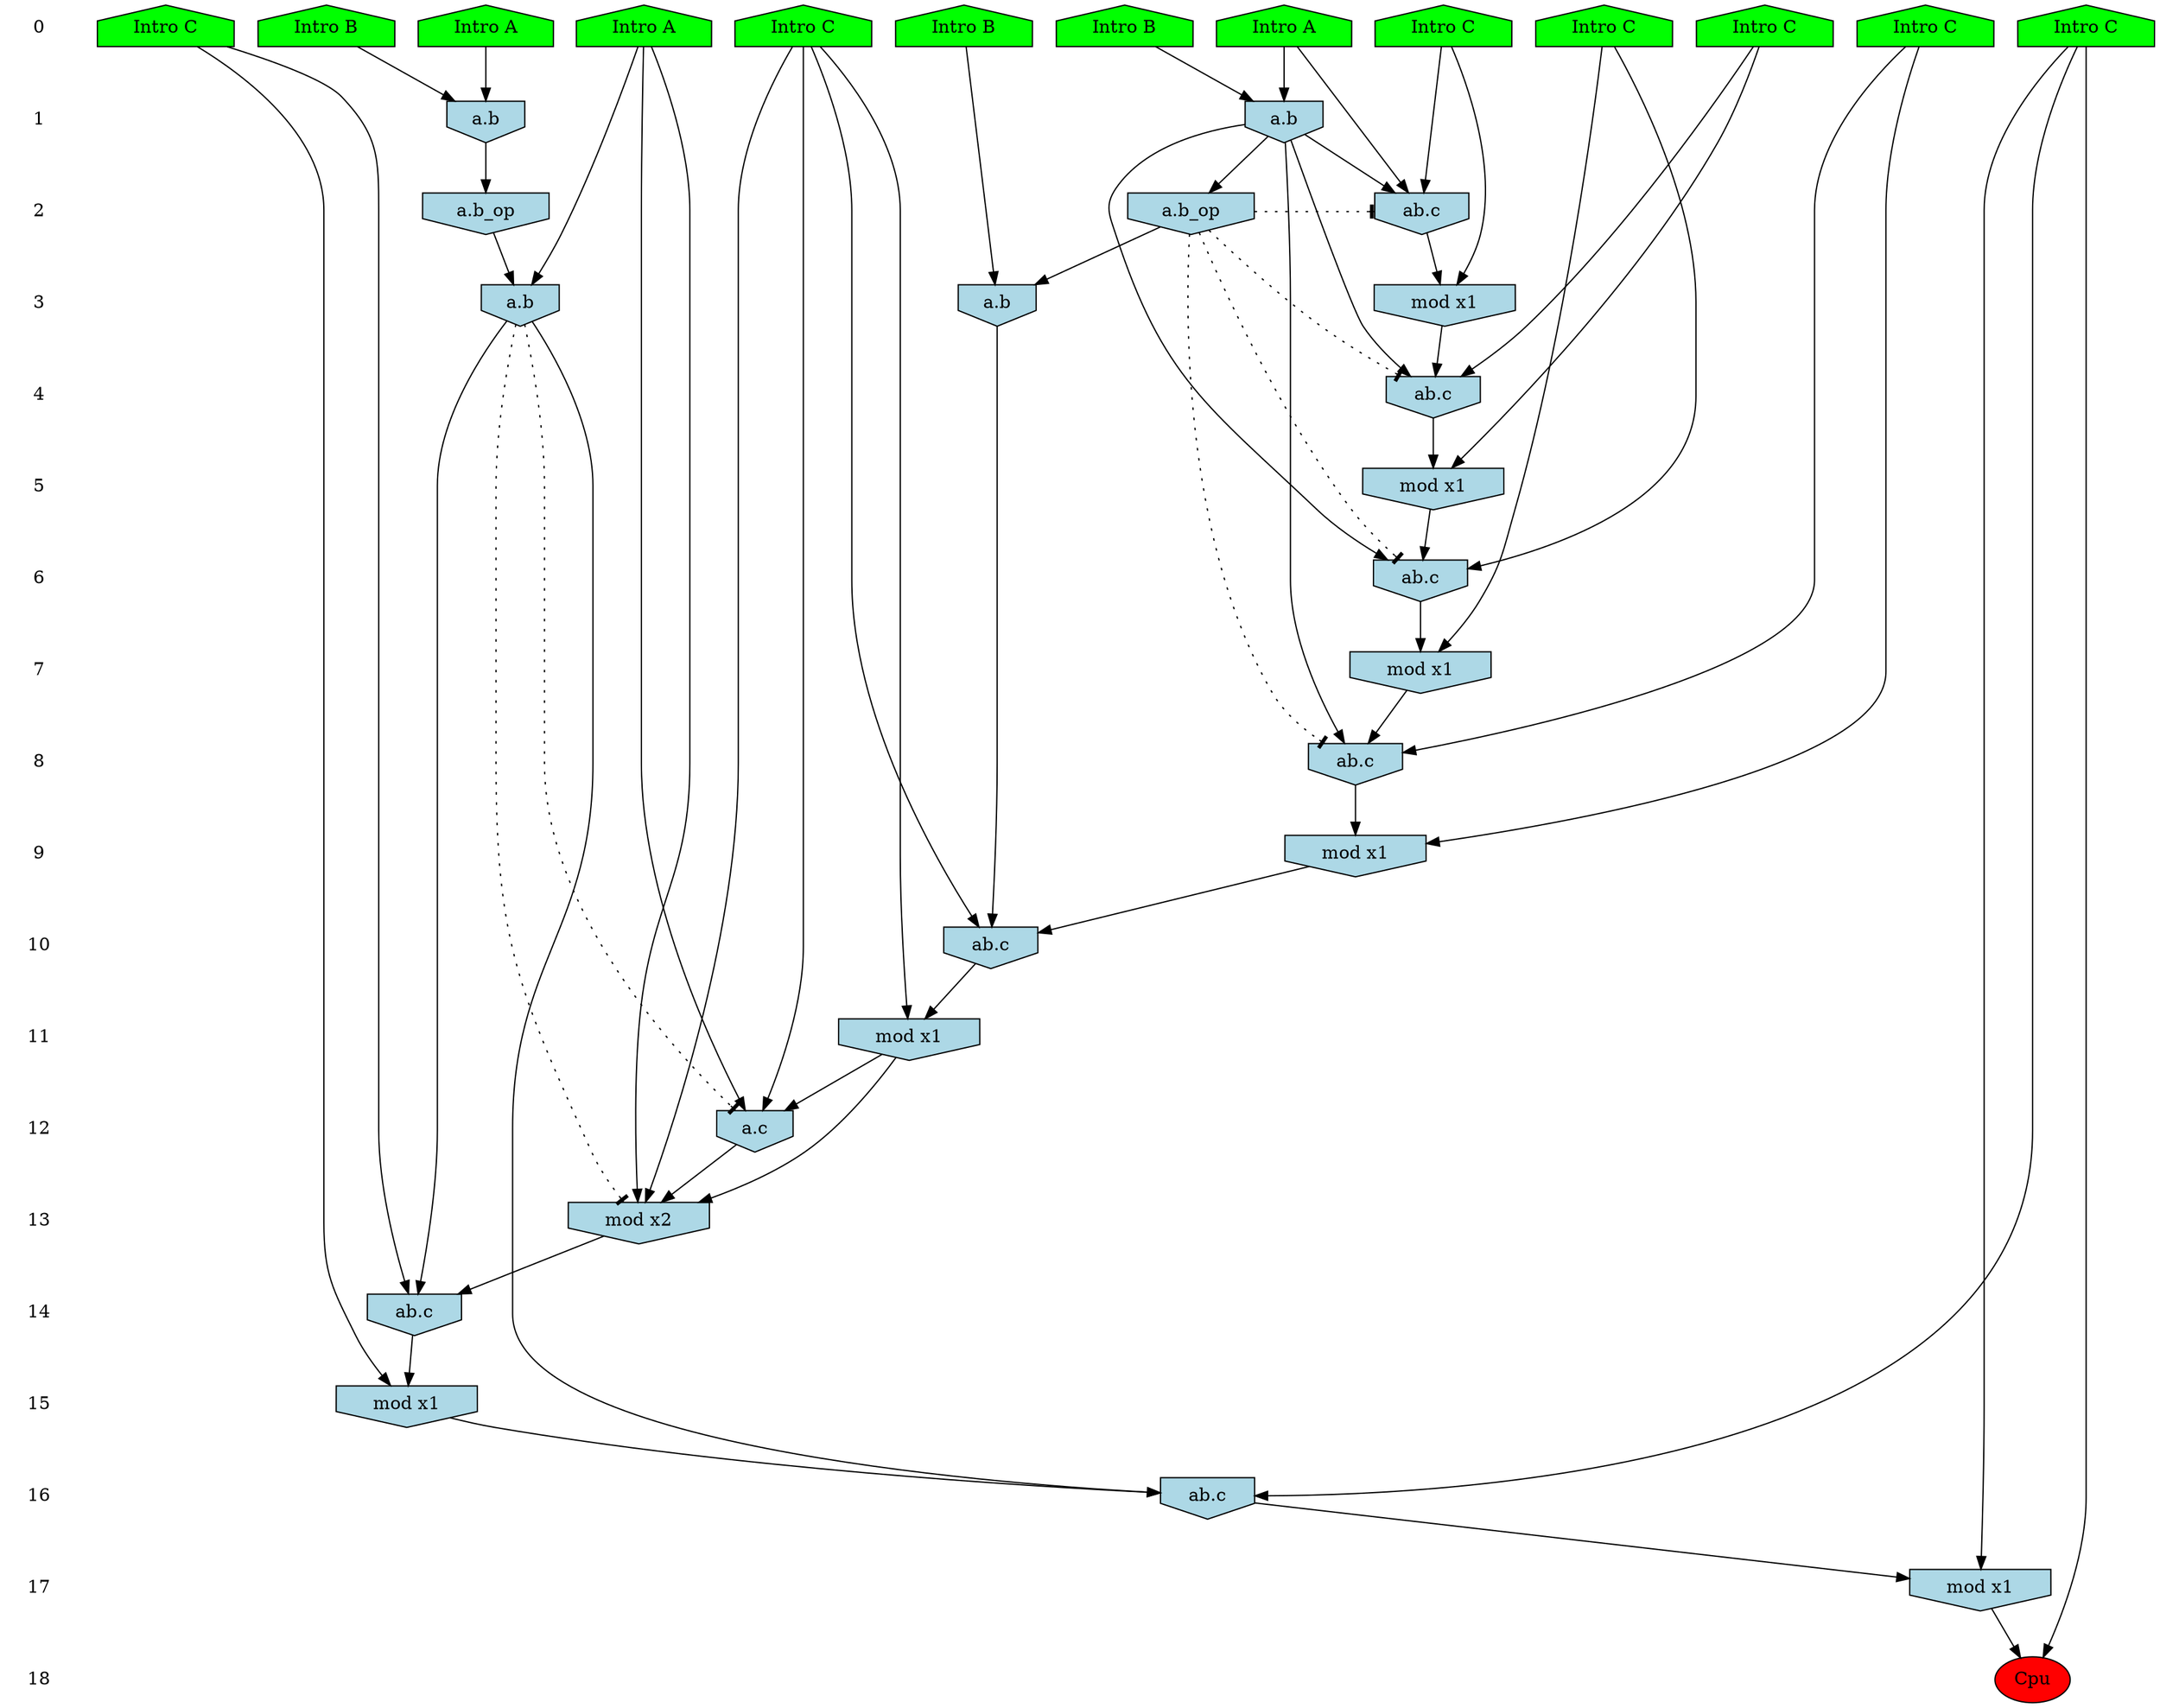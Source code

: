 /* Compression of 1 causal flows obtained in average at 1.936645E+01 t.u */
/* Compressed causal flows were: [3545] */
digraph G{
 ranksep=.5 ; 
{ rank = same ; "0" [shape=plaintext] ; node_1 [label ="Intro A", shape=house, style=filled, fillcolor=green] ;
node_2 [label ="Intro A", shape=house, style=filled, fillcolor=green] ;
node_3 [label ="Intro B", shape=house, style=filled, fillcolor=green] ;
node_4 [label ="Intro B", shape=house, style=filled, fillcolor=green] ;
node_5 [label ="Intro B", shape=house, style=filled, fillcolor=green] ;
node_6 [label ="Intro A", shape=house, style=filled, fillcolor=green] ;
node_7 [label ="Intro C", shape=house, style=filled, fillcolor=green] ;
node_8 [label ="Intro C", shape=house, style=filled, fillcolor=green] ;
node_9 [label ="Intro C", shape=house, style=filled, fillcolor=green] ;
node_10 [label ="Intro C", shape=house, style=filled, fillcolor=green] ;
node_11 [label ="Intro C", shape=house, style=filled, fillcolor=green] ;
node_12 [label ="Intro C", shape=house, style=filled, fillcolor=green] ;
node_13 [label ="Intro C", shape=house, style=filled, fillcolor=green] ;
}
{ rank = same ; "1" [shape=plaintext] ; node_14 [label="a.b", shape=invhouse, style=filled, fillcolor = lightblue] ;
node_15 [label="a.b", shape=invhouse, style=filled, fillcolor = lightblue] ;
}
{ rank = same ; "2" [shape=plaintext] ; node_16 [label="ab.c", shape=invhouse, style=filled, fillcolor = lightblue] ;
node_21 [label="a.b_op", shape=invhouse, style=filled, fillcolor = lightblue] ;
node_25 [label="a.b_op", shape=invhouse, style=filled, fillcolor = lightblue] ;
}
{ rank = same ; "3" [shape=plaintext] ; node_17 [label="mod x1", shape=invhouse, style=filled, fillcolor = lightblue] ;
node_26 [label="a.b", shape=invhouse, style=filled, fillcolor = lightblue] ;
node_31 [label="a.b", shape=invhouse, style=filled, fillcolor = lightblue] ;
}
{ rank = same ; "4" [shape=plaintext] ; node_18 [label="ab.c", shape=invhouse, style=filled, fillcolor = lightblue] ;
}
{ rank = same ; "5" [shape=plaintext] ; node_19 [label="mod x1", shape=invhouse, style=filled, fillcolor = lightblue] ;
}
{ rank = same ; "6" [shape=plaintext] ; node_20 [label="ab.c", shape=invhouse, style=filled, fillcolor = lightblue] ;
}
{ rank = same ; "7" [shape=plaintext] ; node_22 [label="mod x1", shape=invhouse, style=filled, fillcolor = lightblue] ;
}
{ rank = same ; "8" [shape=plaintext] ; node_23 [label="ab.c", shape=invhouse, style=filled, fillcolor = lightblue] ;
}
{ rank = same ; "9" [shape=plaintext] ; node_24 [label="mod x1", shape=invhouse, style=filled, fillcolor = lightblue] ;
}
{ rank = same ; "10" [shape=plaintext] ; node_27 [label="ab.c", shape=invhouse, style=filled, fillcolor = lightblue] ;
}
{ rank = same ; "11" [shape=plaintext] ; node_28 [label="mod x1", shape=invhouse, style=filled, fillcolor = lightblue] ;
}
{ rank = same ; "12" [shape=plaintext] ; node_29 [label="a.c", shape=invhouse, style=filled, fillcolor = lightblue] ;
}
{ rank = same ; "13" [shape=plaintext] ; node_30 [label="mod x2", shape=invhouse, style=filled, fillcolor = lightblue] ;
}
{ rank = same ; "14" [shape=plaintext] ; node_32 [label="ab.c", shape=invhouse, style=filled, fillcolor = lightblue] ;
}
{ rank = same ; "15" [shape=plaintext] ; node_33 [label="mod x1", shape=invhouse, style=filled, fillcolor = lightblue] ;
}
{ rank = same ; "16" [shape=plaintext] ; node_34 [label="ab.c", shape=invhouse, style=filled, fillcolor = lightblue] ;
}
{ rank = same ; "17" [shape=plaintext] ; node_35 [label="mod x1", shape=invhouse, style=filled, fillcolor = lightblue] ;
}
{ rank = same ; "18" [shape=plaintext] ; node_36 [label ="Cpu", style=filled, fillcolor=red] ;
}
"0" -> "1" [style="invis"]; 
"1" -> "2" [style="invis"]; 
"2" -> "3" [style="invis"]; 
"3" -> "4" [style="invis"]; 
"4" -> "5" [style="invis"]; 
"5" -> "6" [style="invis"]; 
"6" -> "7" [style="invis"]; 
"7" -> "8" [style="invis"]; 
"8" -> "9" [style="invis"]; 
"9" -> "10" [style="invis"]; 
"10" -> "11" [style="invis"]; 
"11" -> "12" [style="invis"]; 
"12" -> "13" [style="invis"]; 
"13" -> "14" [style="invis"]; 
"14" -> "15" [style="invis"]; 
"15" -> "16" [style="invis"]; 
"16" -> "17" [style="invis"]; 
"17" -> "18" [style="invis"]; 
node_2 -> node_14
node_3 -> node_14
node_4 -> node_15
node_6 -> node_15
node_6 -> node_16
node_9 -> node_16
node_15 -> node_16
node_9 -> node_17
node_16 -> node_17
node_8 -> node_18
node_15 -> node_18
node_17 -> node_18
node_8 -> node_19
node_18 -> node_19
node_10 -> node_20
node_15 -> node_20
node_19 -> node_20
node_14 -> node_21
node_10 -> node_22
node_20 -> node_22
node_13 -> node_23
node_15 -> node_23
node_22 -> node_23
node_13 -> node_24
node_23 -> node_24
node_15 -> node_25
node_5 -> node_26
node_25 -> node_26
node_11 -> node_27
node_24 -> node_27
node_26 -> node_27
node_11 -> node_28
node_27 -> node_28
node_1 -> node_29
node_11 -> node_29
node_28 -> node_29
node_1 -> node_30
node_11 -> node_30
node_28 -> node_30
node_29 -> node_30
node_1 -> node_31
node_21 -> node_31
node_7 -> node_32
node_30 -> node_32
node_31 -> node_32
node_7 -> node_33
node_32 -> node_33
node_12 -> node_34
node_31 -> node_34
node_33 -> node_34
node_12 -> node_35
node_34 -> node_35
node_12 -> node_36
node_35 -> node_36
node_25 -> node_23 [style=dotted, arrowhead = tee] 
node_25 -> node_20 [style=dotted, arrowhead = tee] 
node_25 -> node_18 [style=dotted, arrowhead = tee] 
node_25 -> node_16 [style=dotted, arrowhead = tee] 
node_31 -> node_30 [style=dotted, arrowhead = tee] 
node_31 -> node_29 [style=dotted, arrowhead = tee] 
}
/*
 Dot generation time: 0.000000
*/